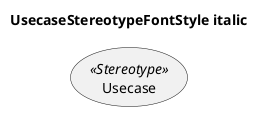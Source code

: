 @startuml
'!include ../../../plantuml-styles/plantuml-ae-skinparam-ex.iuml

skinparam UsecaseStereotypeFontStyle italic

title UsecaseStereotypeFontStyle italic

usecase Usecase <<Stereotype>>
@enduml